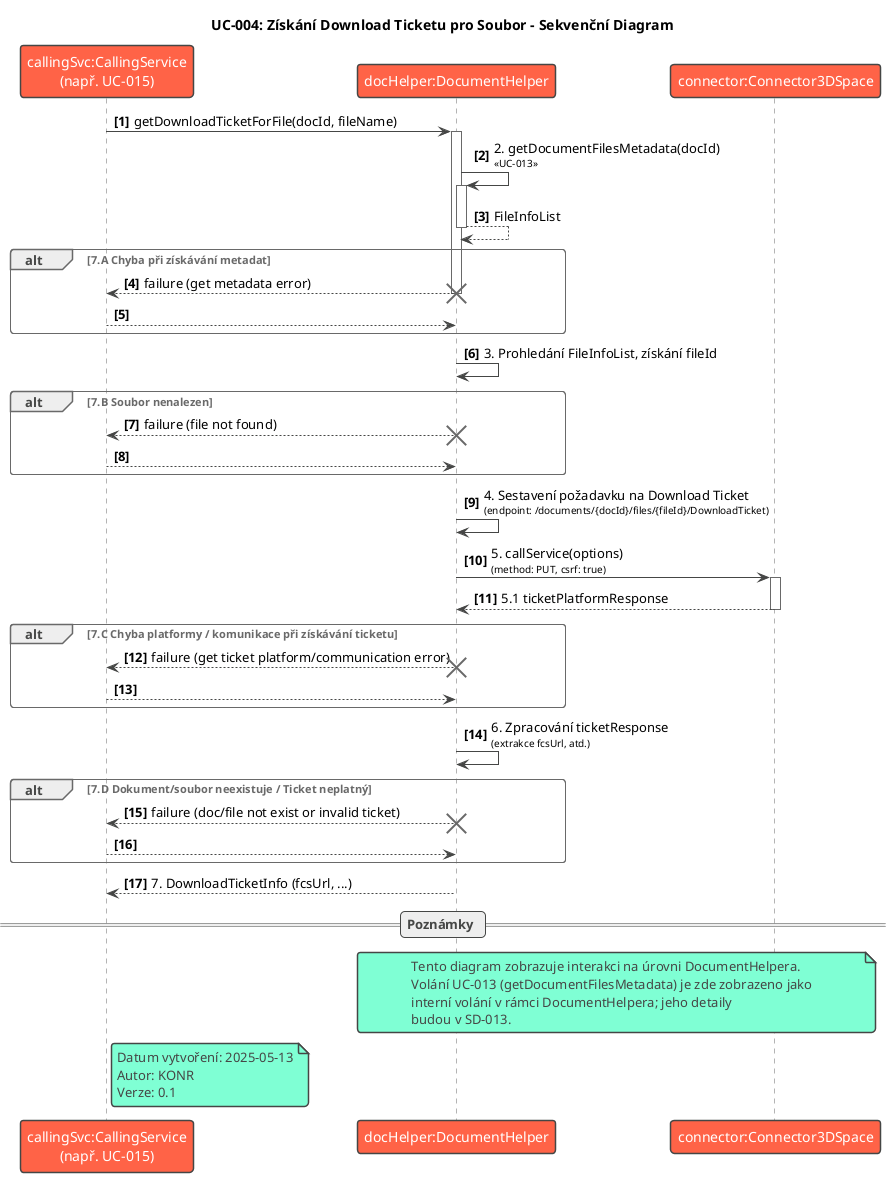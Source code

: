 @startuml SD-004_Get_Download_Ticket_For_File
!theme vibrant
title UC-004: Získání Download Ticketu pro Soubor - Sekvenční Diagram

participant "callingSvc:CallingService\n(např. UC-015)" as CallingService
participant "docHelper:DocumentHelper" as DocumentHelper
participant "connector:Connector3DSpace" as Connector

autonumber "<b>[0]"

CallingService -> DocumentHelper : getDownloadTicketForFile(docId, fileName)
activate DocumentHelper

DocumentHelper -> DocumentHelper : 2. getDocumentFilesMetadata(docId)\n<size:10><< UC-013 >></size>
activate DocumentHelper
' Předpokládáme, že UC-013 interně volá Connector, zde zjednodušeno
DocumentHelper --> DocumentHelper : FileInfoList
deactivate DocumentHelper

alt 7.A Chyba při získávání metadat
    DocumentHelper --> CallingService : failure (get metadata error)
    deactivate DocumentHelper
    destroy DocumentHelper
    return
end

DocumentHelper -> DocumentHelper : 3. Prohledání FileInfoList, získání fileId

alt 7.B Soubor nenalezen
    DocumentHelper --> CallingService : failure (file not found)
    deactivate DocumentHelper
    destroy DocumentHelper
    return
end

DocumentHelper -> DocumentHelper : 4. Sestavení požadavku na Download Ticket\n<size:10>(endpoint: /documents/{docId}/files/{fileId}/DownloadTicket)</size>

DocumentHelper -> Connector : 5. callService(options)\n<size:10>(method: PUT, csrf: true)</size>
activate Connector
Connector --> DocumentHelper : 5.1 ticketPlatformResponse
deactivate Connector

alt 7.C Chyba platformy / komunikace při získávání ticketu
    DocumentHelper --> CallingService : failure (get ticket platform/communication error)
    deactivate DocumentHelper
    destroy DocumentHelper
    return
end

DocumentHelper -> DocumentHelper : 6. Zpracování ticketResponse\n<size:10>(extrakce fcsUrl, atd.)</size>

alt 7.D Dokument/soubor neexistuje / Ticket neplatný
    DocumentHelper --> CallingService : failure (doc/file not exist or invalid ticket)
    deactivate DocumentHelper
    destroy DocumentHelper
    return
end

DocumentHelper --> CallingService : 7. DownloadTicketInfo (fcsUrl, ...)
deactivate DocumentHelper

== Poznámky ==
note over DocumentHelper, Connector
  Tento diagram zobrazuje interakci na úrovni DocumentHelpera.
  Volání UC-013 (getDocumentFilesMetadata) je zde zobrazeno jako
  interní volání v rámci DocumentHelpera; jeho detaily
  budou v SD-013.
end note

note right of CallingService
  Datum vytvoření: 2025-05-13
  Autor: KONR
  Verze: 0.1
end note

@enduml